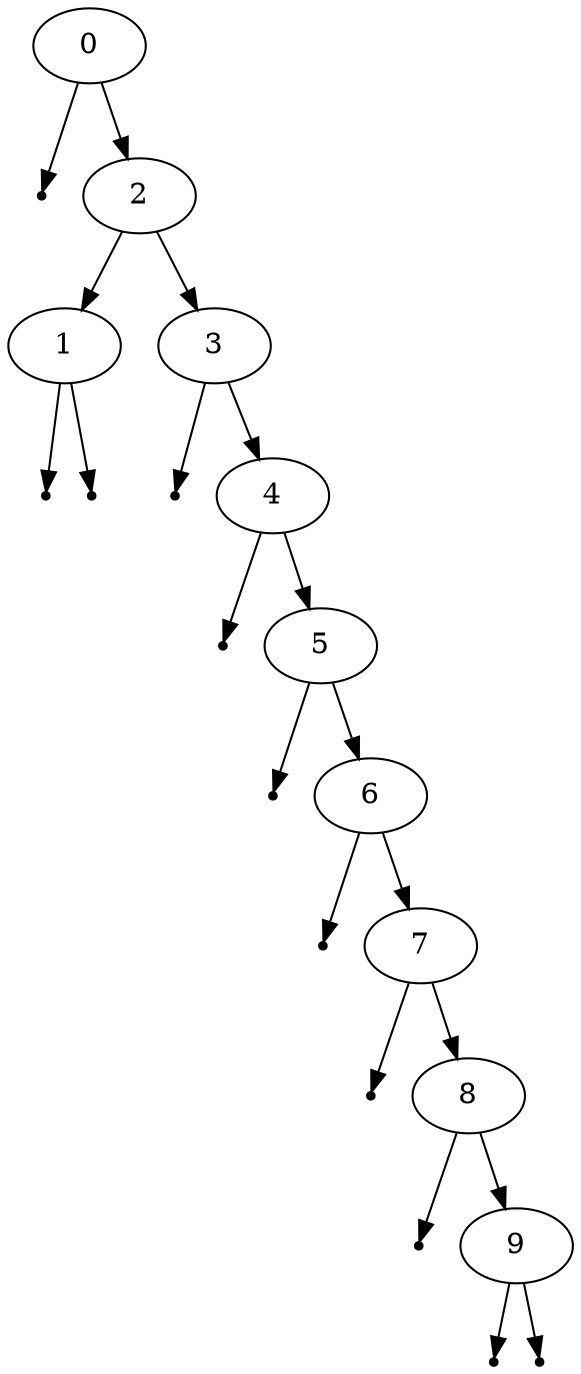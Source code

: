 digraph BST {
  0 -> null_0_left
  0 -> 2
  null_0_left [shape=point]
  2 -> 1
  2 -> 3
  1 -> null_1_left
  1 -> null_1_right
  null_1_left [shape=point]
  null_1_right [shape=point]
  3 -> null_3_left
  3 -> 4
  null_3_left [shape=point]
  4 -> null_4_left
  4 -> 5
  null_4_left [shape=point]
  5 -> null_5_left
  5 -> 6
  null_5_left [shape=point]
  6 -> null_6_left
  6 -> 7
  null_6_left [shape=point]
  7 -> null_7_left
  7 -> 8
  null_7_left [shape=point]
  8 -> null_8_left
  8 -> 9
  null_8_left [shape=point]
  9 -> null_9_left
  9 -> null_9_right
  null_9_left [shape=point]
  null_9_right [shape=point]
}
